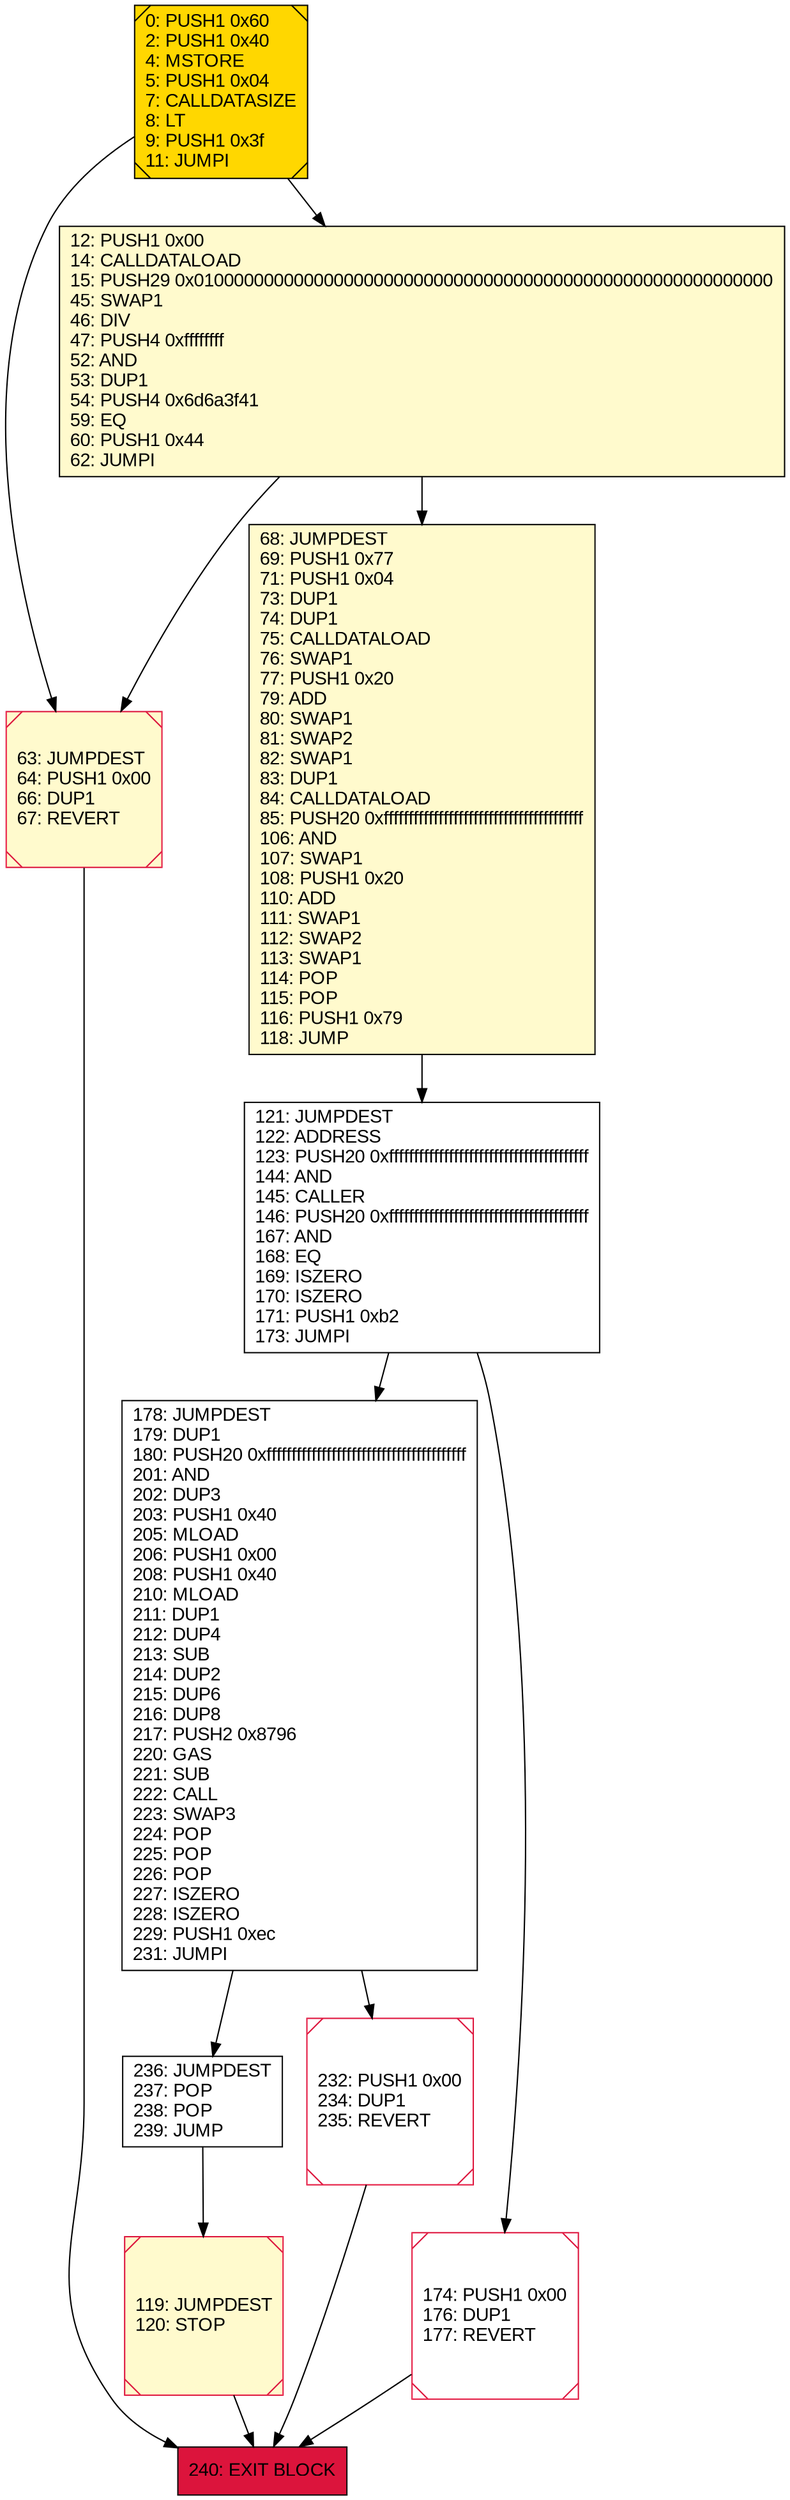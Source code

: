 digraph G {
bgcolor=transparent rankdir=UD;
node [shape=box style=filled color=black fillcolor=white fontname=arial fontcolor=black];
240 [label="240: EXIT BLOCK\l" fillcolor=crimson ];
121 [label="121: JUMPDEST\l122: ADDRESS\l123: PUSH20 0xffffffffffffffffffffffffffffffffffffffff\l144: AND\l145: CALLER\l146: PUSH20 0xffffffffffffffffffffffffffffffffffffffff\l167: AND\l168: EQ\l169: ISZERO\l170: ISZERO\l171: PUSH1 0xb2\l173: JUMPI\l" ];
119 [label="119: JUMPDEST\l120: STOP\l" fillcolor=lemonchiffon shape=Msquare color=crimson ];
178 [label="178: JUMPDEST\l179: DUP1\l180: PUSH20 0xffffffffffffffffffffffffffffffffffffffff\l201: AND\l202: DUP3\l203: PUSH1 0x40\l205: MLOAD\l206: PUSH1 0x00\l208: PUSH1 0x40\l210: MLOAD\l211: DUP1\l212: DUP4\l213: SUB\l214: DUP2\l215: DUP6\l216: DUP8\l217: PUSH2 0x8796\l220: GAS\l221: SUB\l222: CALL\l223: SWAP3\l224: POP\l225: POP\l226: POP\l227: ISZERO\l228: ISZERO\l229: PUSH1 0xec\l231: JUMPI\l" ];
12 [label="12: PUSH1 0x00\l14: CALLDATALOAD\l15: PUSH29 0x0100000000000000000000000000000000000000000000000000000000\l45: SWAP1\l46: DIV\l47: PUSH4 0xffffffff\l52: AND\l53: DUP1\l54: PUSH4 0x6d6a3f41\l59: EQ\l60: PUSH1 0x44\l62: JUMPI\l" fillcolor=lemonchiffon ];
236 [label="236: JUMPDEST\l237: POP\l238: POP\l239: JUMP\l" ];
232 [label="232: PUSH1 0x00\l234: DUP1\l235: REVERT\l" shape=Msquare color=crimson ];
63 [label="63: JUMPDEST\l64: PUSH1 0x00\l66: DUP1\l67: REVERT\l" fillcolor=lemonchiffon shape=Msquare color=crimson ];
68 [label="68: JUMPDEST\l69: PUSH1 0x77\l71: PUSH1 0x04\l73: DUP1\l74: DUP1\l75: CALLDATALOAD\l76: SWAP1\l77: PUSH1 0x20\l79: ADD\l80: SWAP1\l81: SWAP2\l82: SWAP1\l83: DUP1\l84: CALLDATALOAD\l85: PUSH20 0xffffffffffffffffffffffffffffffffffffffff\l106: AND\l107: SWAP1\l108: PUSH1 0x20\l110: ADD\l111: SWAP1\l112: SWAP2\l113: SWAP1\l114: POP\l115: POP\l116: PUSH1 0x79\l118: JUMP\l" fillcolor=lemonchiffon ];
0 [label="0: PUSH1 0x60\l2: PUSH1 0x40\l4: MSTORE\l5: PUSH1 0x04\l7: CALLDATASIZE\l8: LT\l9: PUSH1 0x3f\l11: JUMPI\l" fillcolor=lemonchiffon shape=Msquare fillcolor=gold ];
174 [label="174: PUSH1 0x00\l176: DUP1\l177: REVERT\l" shape=Msquare color=crimson ];
178 -> 236;
236 -> 119;
121 -> 178;
68 -> 121;
0 -> 12;
63 -> 240;
12 -> 68;
121 -> 174;
178 -> 232;
119 -> 240;
0 -> 63;
232 -> 240;
12 -> 63;
174 -> 240;
}